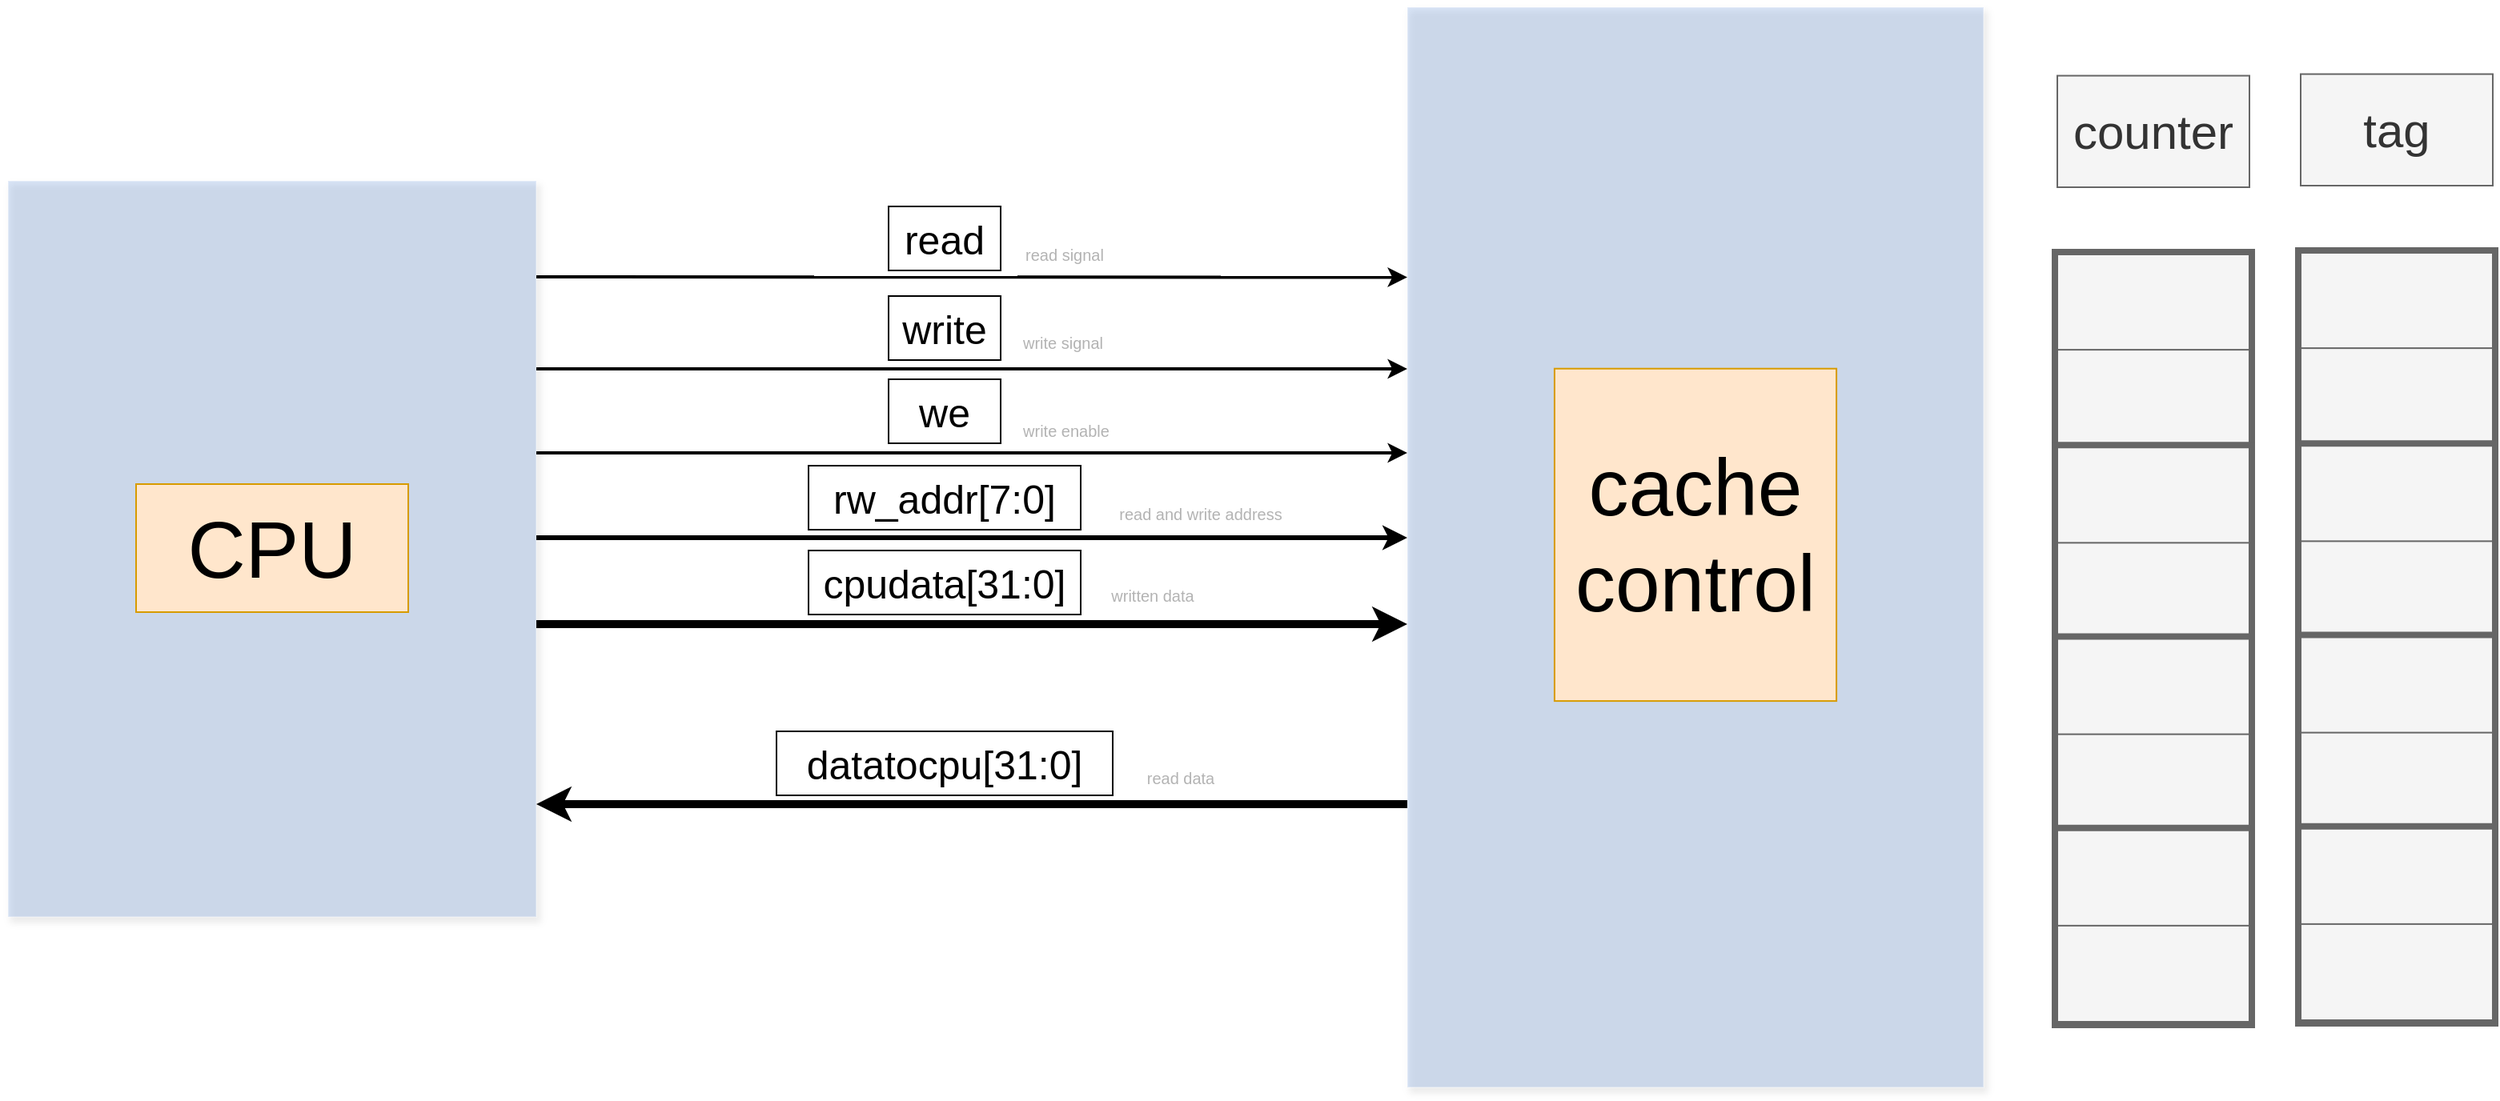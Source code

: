 <mxfile version="10.7.1" type="device"><diagram id="4Zaxppw52PAtgu5YEJca" name="第 1 页"><mxGraphModel dx="2020" dy="1266" grid="1" gridSize="10" guides="1" tooltips="1" connect="1" arrows="1" fold="1" page="1" pageScale="1" pageWidth="4681" pageHeight="3300" math="0" shadow="0"><root><mxCell id="0"/><mxCell id="1" parent="0"/><mxCell id="AA-QnDiFjbpx-9K2F6NT-1" value="" style="group" vertex="1" connectable="0" parent="1"><mxGeometry x="1094" y="1311.5" width="360" height="675" as="geometry"/></mxCell><mxCell id="AA-QnDiFjbpx-9K2F6NT-2" value="" style="rounded=0;whiteSpace=wrap;html=1;glass=0;fillColor=#7EA6E0;strokeColor=#FFFFFF;shadow=1;comic=0;opacity=30;" vertex="1" parent="AA-QnDiFjbpx-9K2F6NT-1"><mxGeometry width="360.0" height="675" as="geometry"/></mxCell><mxCell id="AA-QnDiFjbpx-9K2F6NT-3" value="cache control" style="rounded=0;whiteSpace=wrap;html=1;fontSize=50;fillColor=#ffe6cc;strokeColor=#d79b00;" vertex="1" parent="AA-QnDiFjbpx-9K2F6NT-1"><mxGeometry x="91.959" y="225.865" width="176.082" height="207.692" as="geometry"/></mxCell><mxCell id="AA-QnDiFjbpx-9K2F6NT-4" value="" style="group" vertex="1" connectable="0" parent="1"><mxGeometry x="1500" y="1353.293" width="272" height="592.707" as="geometry"/></mxCell><mxCell id="AA-QnDiFjbpx-9K2F6NT-5" value="" style="group;fillColor=#f5f5f5;strokeColor=#666666;fontColor=#333333;" vertex="1" connectable="0" parent="AA-QnDiFjbpx-9K2F6NT-4"><mxGeometry x="152" y="111.707" width="120" height="480" as="geometry"/></mxCell><mxCell id="AA-QnDiFjbpx-9K2F6NT-6" value="" style="group;fillColor=#f5f5f5;strokeColor=#666666;fontColor=#333333;" vertex="1" connectable="0" parent="AA-QnDiFjbpx-9K2F6NT-5"><mxGeometry width="120" height="480.0" as="geometry"/></mxCell><mxCell id="AA-QnDiFjbpx-9K2F6NT-7" value="" style="group;fillColor=#f5f5f5;strokeColor=#666666;strokeWidth=7;fontColor=#333333;" vertex="1" connectable="0" parent="AA-QnDiFjbpx-9K2F6NT-6"><mxGeometry width="120" height="119.625" as="geometry"/></mxCell><mxCell id="AA-QnDiFjbpx-9K2F6NT-8" value="" style="rounded=0;whiteSpace=wrap;html=1;fontSize=30;fillColor=#f5f5f5;strokeColor=#666666;fontColor=#333333;" vertex="1" parent="AA-QnDiFjbpx-9K2F6NT-7"><mxGeometry y="0.501" width="120" height="119.124" as="geometry"/></mxCell><mxCell id="AA-QnDiFjbpx-9K2F6NT-9" value="" style="rounded=0;whiteSpace=wrap;html=1;fontSize=30;fillColor=#f5f5f5;strokeColor=#666666;fontColor=#333333;" vertex="1" parent="AA-QnDiFjbpx-9K2F6NT-7"><mxGeometry width="120" height="60.063" as="geometry"/></mxCell><mxCell id="AA-QnDiFjbpx-9K2F6NT-10" value="" style="rounded=0;whiteSpace=wrap;html=1;fontSize=30;fillColor=#f5f5f5;strokeColor=#666666;fontColor=#333333;" vertex="1" parent="AA-QnDiFjbpx-9K2F6NT-7"><mxGeometry y="59.562" width="120" height="60.063" as="geometry"/></mxCell><mxCell id="AA-QnDiFjbpx-9K2F6NT-11" value="" style="group;fillColor=#f5f5f5;strokeColor=#666666;strokeWidth=7;fontColor=#333333;" vertex="1" connectable="0" parent="AA-QnDiFjbpx-9K2F6NT-6"><mxGeometry y="120.626" width="120" height="119.625" as="geometry"/></mxCell><mxCell id="AA-QnDiFjbpx-9K2F6NT-12" value="" style="rounded=0;whiteSpace=wrap;html=1;fontSize=30;fillColor=#f5f5f5;strokeColor=#666666;fontColor=#333333;" vertex="1" parent="AA-QnDiFjbpx-9K2F6NT-11"><mxGeometry y="0.501" width="120" height="119.124" as="geometry"/></mxCell><mxCell id="AA-QnDiFjbpx-9K2F6NT-13" value="" style="rounded=0;whiteSpace=wrap;html=1;fontSize=30;fillColor=#f5f5f5;strokeColor=#666666;fontColor=#333333;" vertex="1" parent="AA-QnDiFjbpx-9K2F6NT-11"><mxGeometry width="120" height="60.063" as="geometry"/></mxCell><mxCell id="AA-QnDiFjbpx-9K2F6NT-14" value="" style="rounded=0;whiteSpace=wrap;html=1;fontSize=30;fillColor=#f5f5f5;strokeColor=#666666;fontColor=#333333;" vertex="1" parent="AA-QnDiFjbpx-9K2F6NT-11"><mxGeometry y="59.562" width="120" height="60.063" as="geometry"/></mxCell><mxCell id="AA-QnDiFjbpx-9K2F6NT-15" value="" style="group;fillColor=#f5f5f5;strokeColor=#666666;strokeWidth=7;fontColor=#333333;" vertex="1" connectable="0" parent="AA-QnDiFjbpx-9K2F6NT-6"><mxGeometry y="240.25" width="120" height="119.625" as="geometry"/></mxCell><mxCell id="AA-QnDiFjbpx-9K2F6NT-16" value="" style="rounded=0;whiteSpace=wrap;html=1;fontSize=30;fillColor=#f5f5f5;strokeColor=#666666;fontColor=#333333;" vertex="1" parent="AA-QnDiFjbpx-9K2F6NT-15"><mxGeometry y="0.501" width="120" height="119.124" as="geometry"/></mxCell><mxCell id="AA-QnDiFjbpx-9K2F6NT-17" value="" style="rounded=0;whiteSpace=wrap;html=1;fontSize=30;fillColor=#f5f5f5;strokeColor=#666666;fontColor=#333333;" vertex="1" parent="AA-QnDiFjbpx-9K2F6NT-15"><mxGeometry width="120" height="60.063" as="geometry"/></mxCell><mxCell id="AA-QnDiFjbpx-9K2F6NT-18" value="" style="rounded=0;whiteSpace=wrap;html=1;fontSize=30;fillColor=#f5f5f5;strokeColor=#666666;fontColor=#333333;" vertex="1" parent="AA-QnDiFjbpx-9K2F6NT-15"><mxGeometry y="59.562" width="120" height="60.063" as="geometry"/></mxCell><mxCell id="AA-QnDiFjbpx-9K2F6NT-19" value="" style="group;fillColor=#f5f5f5;strokeColor=#666666;strokeWidth=7;fontColor=#333333;" vertex="1" connectable="0" parent="AA-QnDiFjbpx-9K2F6NT-6"><mxGeometry y="359.875" width="120" height="120.125" as="geometry"/></mxCell><mxCell id="AA-QnDiFjbpx-9K2F6NT-20" value="" style="rounded=0;whiteSpace=wrap;html=1;fontSize=30;fillColor=#f5f5f5;strokeColor=#666666;fontColor=#333333;" vertex="1" parent="AA-QnDiFjbpx-9K2F6NT-19"><mxGeometry y="0.501" width="120" height="119.124" as="geometry"/></mxCell><mxCell id="AA-QnDiFjbpx-9K2F6NT-21" value="" style="rounded=0;whiteSpace=wrap;html=1;fontSize=30;fillColor=#f5f5f5;strokeColor=#666666;fontColor=#333333;" vertex="1" parent="AA-QnDiFjbpx-9K2F6NT-19"><mxGeometry width="120" height="60.063" as="geometry"/></mxCell><mxCell id="AA-QnDiFjbpx-9K2F6NT-22" value="" style="rounded=0;whiteSpace=wrap;html=1;fontSize=30;fillColor=#f5f5f5;strokeColor=#666666;fontColor=#333333;" vertex="1" parent="AA-QnDiFjbpx-9K2F6NT-19"><mxGeometry y="59.562" width="120" height="60.063" as="geometry"/></mxCell><mxCell id="AA-QnDiFjbpx-9K2F6NT-23" value="tag" style="rounded=0;whiteSpace=wrap;html=1;fontSize=30;fillColor=#f5f5f5;strokeColor=#666666;fontColor=#333333;" vertex="1" parent="AA-QnDiFjbpx-9K2F6NT-4"><mxGeometry x="152" width="120" height="69.707" as="geometry"/></mxCell><mxCell id="AA-QnDiFjbpx-9K2F6NT-24" value="" style="group;fillColor=#f5f5f5;strokeColor=#666666;fontColor=#333333;" vertex="1" connectable="0" parent="AA-QnDiFjbpx-9K2F6NT-4"><mxGeometry y="112.707" width="120" height="480" as="geometry"/></mxCell><mxCell id="AA-QnDiFjbpx-9K2F6NT-25" value="" style="group;fillColor=#f5f5f5;strokeColor=#666666;fontColor=#333333;" vertex="1" connectable="0" parent="AA-QnDiFjbpx-9K2F6NT-24"><mxGeometry width="120" height="480.0" as="geometry"/></mxCell><mxCell id="AA-QnDiFjbpx-9K2F6NT-26" value="" style="group;fillColor=#f5f5f5;strokeColor=#666666;strokeWidth=7;fontColor=#333333;" vertex="1" connectable="0" parent="AA-QnDiFjbpx-9K2F6NT-25"><mxGeometry width="120" height="119.625" as="geometry"/></mxCell><mxCell id="AA-QnDiFjbpx-9K2F6NT-27" value="" style="rounded=0;whiteSpace=wrap;html=1;fontSize=30;fillColor=#f5f5f5;strokeColor=#666666;fontColor=#333333;" vertex="1" parent="AA-QnDiFjbpx-9K2F6NT-26"><mxGeometry y="0.501" width="120" height="119.124" as="geometry"/></mxCell><mxCell id="AA-QnDiFjbpx-9K2F6NT-28" value="" style="rounded=0;whiteSpace=wrap;html=1;fontSize=30;fillColor=#f5f5f5;strokeColor=#666666;fontColor=#333333;" vertex="1" parent="AA-QnDiFjbpx-9K2F6NT-26"><mxGeometry width="120" height="60.063" as="geometry"/></mxCell><mxCell id="AA-QnDiFjbpx-9K2F6NT-29" value="" style="rounded=0;whiteSpace=wrap;html=1;fontSize=30;fillColor=#f5f5f5;strokeColor=#666666;fontColor=#333333;" vertex="1" parent="AA-QnDiFjbpx-9K2F6NT-26"><mxGeometry y="59.562" width="120" height="60.063" as="geometry"/></mxCell><mxCell id="AA-QnDiFjbpx-9K2F6NT-30" value="" style="group;fillColor=#f5f5f5;strokeColor=#666666;strokeWidth=7;fontColor=#333333;" vertex="1" connectable="0" parent="AA-QnDiFjbpx-9K2F6NT-25"><mxGeometry y="120.626" width="120" height="119.625" as="geometry"/></mxCell><mxCell id="AA-QnDiFjbpx-9K2F6NT-31" value="" style="rounded=0;whiteSpace=wrap;html=1;fontSize=30;fillColor=#f5f5f5;strokeColor=#666666;fontColor=#333333;" vertex="1" parent="AA-QnDiFjbpx-9K2F6NT-30"><mxGeometry y="0.501" width="120" height="119.124" as="geometry"/></mxCell><mxCell id="AA-QnDiFjbpx-9K2F6NT-32" value="" style="rounded=0;whiteSpace=wrap;html=1;fontSize=30;fillColor=#f5f5f5;strokeColor=#666666;fontColor=#333333;" vertex="1" parent="AA-QnDiFjbpx-9K2F6NT-30"><mxGeometry width="120" height="60.063" as="geometry"/></mxCell><mxCell id="AA-QnDiFjbpx-9K2F6NT-33" value="" style="rounded=0;whiteSpace=wrap;html=1;fontSize=30;fillColor=#f5f5f5;strokeColor=#666666;fontColor=#333333;" vertex="1" parent="AA-QnDiFjbpx-9K2F6NT-30"><mxGeometry y="59.562" width="120" height="60.063" as="geometry"/></mxCell><mxCell id="AA-QnDiFjbpx-9K2F6NT-34" value="" style="group;fillColor=#f5f5f5;strokeColor=#666666;strokeWidth=7;fontColor=#333333;" vertex="1" connectable="0" parent="AA-QnDiFjbpx-9K2F6NT-25"><mxGeometry y="240.25" width="120" height="119.625" as="geometry"/></mxCell><mxCell id="AA-QnDiFjbpx-9K2F6NT-35" value="" style="rounded=0;whiteSpace=wrap;html=1;fontSize=30;fillColor=#f5f5f5;strokeColor=#666666;fontColor=#333333;" vertex="1" parent="AA-QnDiFjbpx-9K2F6NT-34"><mxGeometry y="0.501" width="120" height="119.124" as="geometry"/></mxCell><mxCell id="AA-QnDiFjbpx-9K2F6NT-36" value="" style="rounded=0;whiteSpace=wrap;html=1;fontSize=30;fillColor=#f5f5f5;strokeColor=#666666;fontColor=#333333;" vertex="1" parent="AA-QnDiFjbpx-9K2F6NT-34"><mxGeometry width="120" height="60.063" as="geometry"/></mxCell><mxCell id="AA-QnDiFjbpx-9K2F6NT-37" value="" style="rounded=0;whiteSpace=wrap;html=1;fontSize=30;fillColor=#f5f5f5;strokeColor=#666666;fontColor=#333333;" vertex="1" parent="AA-QnDiFjbpx-9K2F6NT-34"><mxGeometry y="59.562" width="120" height="60.063" as="geometry"/></mxCell><mxCell id="AA-QnDiFjbpx-9K2F6NT-38" value="" style="group;fillColor=#f5f5f5;strokeColor=#666666;strokeWidth=7;fontColor=#333333;" vertex="1" connectable="0" parent="AA-QnDiFjbpx-9K2F6NT-25"><mxGeometry y="359.875" width="120" height="120.125" as="geometry"/></mxCell><mxCell id="AA-QnDiFjbpx-9K2F6NT-39" value="" style="rounded=0;whiteSpace=wrap;html=1;fontSize=30;fillColor=#f5f5f5;strokeColor=#666666;fontColor=#333333;" vertex="1" parent="AA-QnDiFjbpx-9K2F6NT-38"><mxGeometry y="0.501" width="120" height="119.124" as="geometry"/></mxCell><mxCell id="AA-QnDiFjbpx-9K2F6NT-40" value="" style="rounded=0;whiteSpace=wrap;html=1;fontSize=30;fillColor=#f5f5f5;strokeColor=#666666;fontColor=#333333;" vertex="1" parent="AA-QnDiFjbpx-9K2F6NT-38"><mxGeometry width="120" height="60.063" as="geometry"/></mxCell><mxCell id="AA-QnDiFjbpx-9K2F6NT-41" value="" style="rounded=0;whiteSpace=wrap;html=1;fontSize=30;fillColor=#f5f5f5;strokeColor=#666666;fontColor=#333333;" vertex="1" parent="AA-QnDiFjbpx-9K2F6NT-38"><mxGeometry y="59.562" width="120" height="60.063" as="geometry"/></mxCell><mxCell id="AA-QnDiFjbpx-9K2F6NT-42" value="counter" style="rounded=0;whiteSpace=wrap;html=1;fontSize=30;fillColor=#f5f5f5;strokeColor=#666666;fontColor=#333333;" vertex="1" parent="AA-QnDiFjbpx-9K2F6NT-4"><mxGeometry y="1" width="120" height="69.707" as="geometry"/></mxCell><mxCell id="AA-QnDiFjbpx-9K2F6NT-43" value="" style="rounded=0;whiteSpace=wrap;html=1;glass=0;fillColor=#7EA6E0;strokeColor=#FFFFFF;shadow=1;comic=0;opacity=30;" vertex="1" parent="1"><mxGeometry x="220" y="1420" width="330" height="460" as="geometry"/></mxCell><mxCell id="AA-QnDiFjbpx-9K2F6NT-44" value="CPU" style="rounded=0;whiteSpace=wrap;html=1;fontSize=50;fillColor=#ffe6cc;strokeColor=#d79b00;" vertex="1" parent="1"><mxGeometry x="300" y="1609.5" width="170" height="80" as="geometry"/></mxCell><mxCell id="AA-QnDiFjbpx-9K2F6NT-45" value="" style="endArrow=classic;html=1;entryX=0;entryY=0.25;entryDx=0;entryDy=0;strokeWidth=2;" edge="1" parent="1" target="AA-QnDiFjbpx-9K2F6NT-2"><mxGeometry width="50" height="50" relative="1" as="geometry"><mxPoint x="550" y="1480" as="sourcePoint"/><mxPoint x="970" y="1780" as="targetPoint"/></mxGeometry></mxCell><mxCell id="AA-QnDiFjbpx-9K2F6NT-46" value="" style="endArrow=classic;html=1;exitX=1;exitY=0.25;exitDx=0;exitDy=0;entryX=0;entryY=0.25;entryDx=0;entryDy=0;strokeWidth=2;" edge="1" parent="1"><mxGeometry width="50" height="50" relative="1" as="geometry"><mxPoint x="550" y="1537.5" as="sourcePoint"/><mxPoint x="1094" y="1537.5" as="targetPoint"/></mxGeometry></mxCell><mxCell id="AA-QnDiFjbpx-9K2F6NT-47" value="read" style="rounded=0;whiteSpace=wrap;html=1;fontSize=25;" vertex="1" parent="1"><mxGeometry x="770" y="1436" width="70" height="40" as="geometry"/></mxCell><mxCell id="AA-QnDiFjbpx-9K2F6NT-48" value="write" style="rounded=0;whiteSpace=wrap;html=1;fontSize=25;" vertex="1" parent="1"><mxGeometry x="770" y="1492" width="70" height="40" as="geometry"/></mxCell><mxCell id="AA-QnDiFjbpx-9K2F6NT-49" value="" style="endArrow=classic;html=1;exitX=1;exitY=0.25;exitDx=0;exitDy=0;entryX=0;entryY=0.25;entryDx=0;entryDy=0;strokeWidth=2;" edge="1" parent="1"><mxGeometry width="50" height="50" relative="1" as="geometry"><mxPoint x="550" y="1590" as="sourcePoint"/><mxPoint x="1094" y="1590" as="targetPoint"/></mxGeometry></mxCell><mxCell id="AA-QnDiFjbpx-9K2F6NT-50" value="we" style="rounded=0;whiteSpace=wrap;html=1;fontSize=25;" vertex="1" parent="1"><mxGeometry x="770" y="1544" width="70" height="40" as="geometry"/></mxCell><mxCell id="AA-QnDiFjbpx-9K2F6NT-51" value="" style="endArrow=classic;html=1;exitX=1;exitY=0.25;exitDx=0;exitDy=0;entryX=0;entryY=0.25;entryDx=0;entryDy=0;strokeWidth=3;" edge="1" parent="1"><mxGeometry width="50" height="50" relative="1" as="geometry"><mxPoint x="550" y="1643" as="sourcePoint"/><mxPoint x="1094" y="1643" as="targetPoint"/></mxGeometry></mxCell><mxCell id="AA-QnDiFjbpx-9K2F6NT-52" value="rw_addr[7:0]" style="rounded=0;whiteSpace=wrap;html=1;fontSize=25;" vertex="1" parent="1"><mxGeometry x="720" y="1598" width="170" height="40" as="geometry"/></mxCell><mxCell id="AA-QnDiFjbpx-9K2F6NT-53" value="" style="endArrow=classic;html=1;exitX=1;exitY=0.25;exitDx=0;exitDy=0;entryX=0;entryY=0.25;entryDx=0;entryDy=0;strokeWidth=5;" edge="1" parent="1"><mxGeometry width="50" height="50" relative="1" as="geometry"><mxPoint x="550" y="1697.0" as="sourcePoint"/><mxPoint x="1094" y="1697.0" as="targetPoint"/></mxGeometry></mxCell><mxCell id="AA-QnDiFjbpx-9K2F6NT-54" value="cpudata[31:0]" style="rounded=0;whiteSpace=wrap;html=1;fontSize=25;" vertex="1" parent="1"><mxGeometry x="720" y="1651" width="170" height="40" as="geometry"/></mxCell><mxCell id="AA-QnDiFjbpx-9K2F6NT-55" value="" style="endArrow=classic;html=1;exitX=1;exitY=0.25;exitDx=0;exitDy=0;entryX=0;entryY=0.25;entryDx=0;entryDy=0;strokeWidth=5;" edge="1" parent="1"><mxGeometry width="50" height="50" relative="1" as="geometry"><mxPoint x="1094" y="1809.5" as="sourcePoint"/><mxPoint x="550" y="1809.5" as="targetPoint"/></mxGeometry></mxCell><mxCell id="AA-QnDiFjbpx-9K2F6NT-56" value="datatocpu[31:0]" style="rounded=0;whiteSpace=wrap;html=1;fontSize=25;" vertex="1" parent="1"><mxGeometry x="700" y="1764" width="210" height="40" as="geometry"/></mxCell><mxCell id="AA-QnDiFjbpx-9K2F6NT-57" value="read signal" style="text;html=1;strokeColor=none;fillColor=none;align=center;verticalAlign=middle;whiteSpace=wrap;rounded=0;fontSize=10;fontColor=#B3B3B3;fontFamily=Helvetica;" vertex="1" parent="1"><mxGeometry x="840" y="1456" width="80" height="20" as="geometry"/></mxCell><mxCell id="AA-QnDiFjbpx-9K2F6NT-58" value="write signal" style="text;html=1;strokeColor=none;fillColor=none;align=center;verticalAlign=middle;whiteSpace=wrap;rounded=0;fontSize=10;fontColor=#B3B3B3;fontFamily=Helvetica;" vertex="1" parent="1"><mxGeometry x="839" y="1511" width="80" height="20" as="geometry"/></mxCell><mxCell id="AA-QnDiFjbpx-9K2F6NT-59" value="write enable" style="text;html=1;strokeColor=none;fillColor=none;align=center;verticalAlign=middle;whiteSpace=wrap;rounded=0;fontSize=10;fontColor=#B3B3B3;fontFamily=Helvetica;" vertex="1" parent="1"><mxGeometry x="841" y="1566" width="80" height="20" as="geometry"/></mxCell><mxCell id="AA-QnDiFjbpx-9K2F6NT-60" value="read and write address" style="text;html=1;strokeColor=none;fillColor=none;align=center;verticalAlign=middle;whiteSpace=wrap;rounded=0;fontSize=10;fontColor=#B3B3B3;fontFamily=Helvetica;" vertex="1" parent="1"><mxGeometry x="900" y="1618" width="130" height="20" as="geometry"/></mxCell><mxCell id="AA-QnDiFjbpx-9K2F6NT-61" value="written data" style="text;html=1;strokeColor=none;fillColor=none;align=center;verticalAlign=middle;whiteSpace=wrap;rounded=0;fontSize=10;fontColor=#B3B3B3;fontFamily=Helvetica;" vertex="1" parent="1"><mxGeometry x="895" y="1669" width="80" height="20" as="geometry"/></mxCell><mxCell id="AA-QnDiFjbpx-9K2F6NT-62" value="read data" style="text;html=1;strokeColor=none;fillColor=none;align=center;verticalAlign=middle;whiteSpace=wrap;rounded=0;fontSize=10;fontColor=#B3B3B3;fontFamily=Helvetica;" vertex="1" parent="1"><mxGeometry x="915" y="1783" width="75" height="20" as="geometry"/></mxCell></root></mxGraphModel></diagram></mxfile>